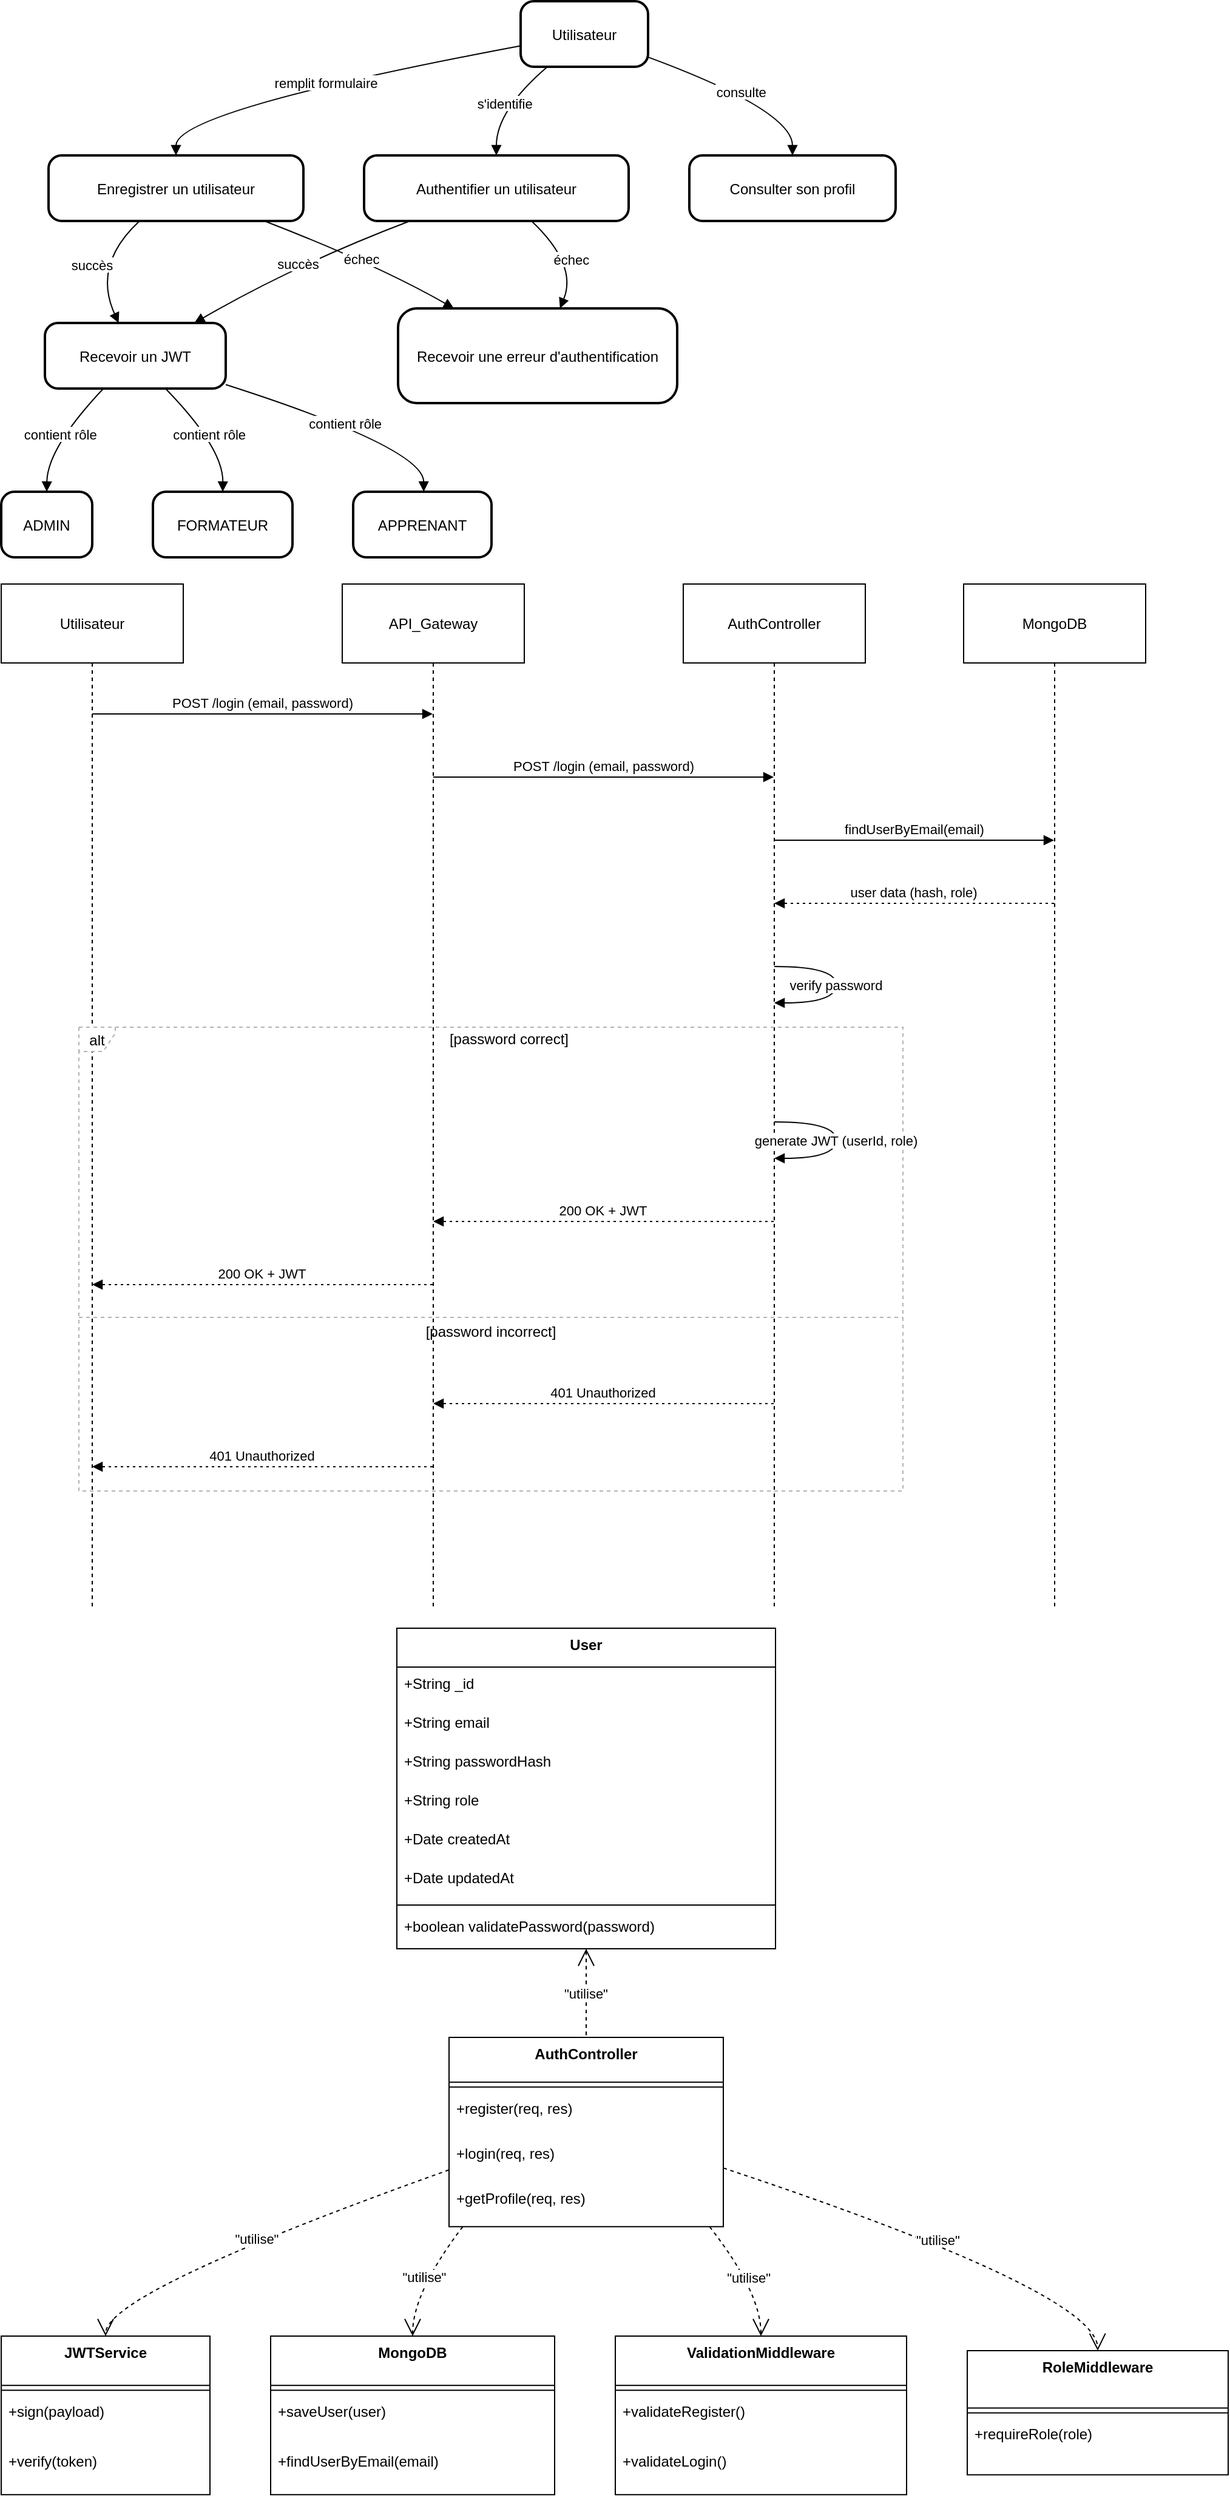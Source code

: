 <mxfile version="28.0.3">
  <diagram name="Page-1" id="VgGEWm7407OL9-sPw5FP">
    <mxGraphModel dx="3557" dy="1191" grid="1" gridSize="10" guides="1" tooltips="1" connect="1" arrows="1" fold="1" page="1" pageScale="1" pageWidth="827" pageHeight="1169" math="0" shadow="0">
      <root>
        <mxCell id="0" />
        <mxCell id="1" parent="0" />
        <mxCell id="seu4ykK82UJ5W9q59eQ0-123" value="Utilisateur" style="rounded=1;arcSize=20;strokeWidth=2" vertex="1" parent="1">
          <mxGeometry x="448" y="20" width="105" height="54" as="geometry" />
        </mxCell>
        <mxCell id="seu4ykK82UJ5W9q59eQ0-124" value="Enregistrer un utilisateur" style="rounded=1;arcSize=20;strokeWidth=2" vertex="1" parent="1">
          <mxGeometry x="59" y="147" width="210" height="54" as="geometry" />
        </mxCell>
        <mxCell id="seu4ykK82UJ5W9q59eQ0-125" value="Authentifier un utilisateur" style="rounded=1;arcSize=20;strokeWidth=2" vertex="1" parent="1">
          <mxGeometry x="319" y="147" width="218" height="54" as="geometry" />
        </mxCell>
        <mxCell id="seu4ykK82UJ5W9q59eQ0-126" value="Consulter son profil" style="rounded=1;arcSize=20;strokeWidth=2" vertex="1" parent="1">
          <mxGeometry x="587" y="147" width="170" height="54" as="geometry" />
        </mxCell>
        <mxCell id="seu4ykK82UJ5W9q59eQ0-127" value="ADMIN" style="rounded=1;arcSize=20;strokeWidth=2" vertex="1" parent="1">
          <mxGeometry x="20" y="424" width="75" height="54" as="geometry" />
        </mxCell>
        <mxCell id="seu4ykK82UJ5W9q59eQ0-128" value="FORMATEUR" style="rounded=1;arcSize=20;strokeWidth=2" vertex="1" parent="1">
          <mxGeometry x="145" y="424" width="115" height="54" as="geometry" />
        </mxCell>
        <mxCell id="seu4ykK82UJ5W9q59eQ0-129" value="APPRENANT" style="rounded=1;arcSize=20;strokeWidth=2" vertex="1" parent="1">
          <mxGeometry x="310" y="424" width="114" height="54" as="geometry" />
        </mxCell>
        <mxCell id="seu4ykK82UJ5W9q59eQ0-130" value="Recevoir un JWT" style="rounded=1;arcSize=20;strokeWidth=2" vertex="1" parent="1">
          <mxGeometry x="56" y="285" width="149" height="54" as="geometry" />
        </mxCell>
        <mxCell id="seu4ykK82UJ5W9q59eQ0-131" value="Recevoir une erreur d&#39;authentification" style="rounded=1;arcSize=20;strokeWidth=2" vertex="1" parent="1">
          <mxGeometry x="347" y="273" width="230" height="78" as="geometry" />
        </mxCell>
        <mxCell id="seu4ykK82UJ5W9q59eQ0-132" value="remplit formulaire" style="curved=1;startArrow=none;endArrow=block;exitX=0;exitY=0.68;entryX=0.5;entryY=-0.01;rounded=0;" edge="1" parent="1" source="seu4ykK82UJ5W9q59eQ0-123" target="seu4ykK82UJ5W9q59eQ0-124">
          <mxGeometry relative="1" as="geometry">
            <Array as="points">
              <mxPoint x="164" y="110" />
            </Array>
          </mxGeometry>
        </mxCell>
        <mxCell id="seu4ykK82UJ5W9q59eQ0-133" value="succès" style="curved=1;startArrow=none;endArrow=block;exitX=0.36;exitY=0.99;entryX=0.41;entryY=0.01;rounded=0;" edge="1" parent="1" source="seu4ykK82UJ5W9q59eQ0-124" target="seu4ykK82UJ5W9q59eQ0-130">
          <mxGeometry relative="1" as="geometry">
            <Array as="points">
              <mxPoint x="95" y="237" />
            </Array>
          </mxGeometry>
        </mxCell>
        <mxCell id="seu4ykK82UJ5W9q59eQ0-134" value="échec" style="curved=1;startArrow=none;endArrow=block;exitX=0.84;exitY=0.99;entryX=0.2;entryY=0;rounded=0;" edge="1" parent="1" source="seu4ykK82UJ5W9q59eQ0-124" target="seu4ykK82UJ5W9q59eQ0-131">
          <mxGeometry relative="1" as="geometry">
            <Array as="points">
              <mxPoint x="330" y="237" />
            </Array>
          </mxGeometry>
        </mxCell>
        <mxCell id="seu4ykK82UJ5W9q59eQ0-135" value="s&#39;identifie" style="curved=1;startArrow=none;endArrow=block;exitX=0.21;exitY=1;entryX=0.5;entryY=-0.01;rounded=0;" edge="1" parent="1" source="seu4ykK82UJ5W9q59eQ0-123" target="seu4ykK82UJ5W9q59eQ0-125">
          <mxGeometry relative="1" as="geometry">
            <Array as="points">
              <mxPoint x="428" y="110" />
            </Array>
          </mxGeometry>
        </mxCell>
        <mxCell id="seu4ykK82UJ5W9q59eQ0-136" value="succès" style="curved=1;startArrow=none;endArrow=block;exitX=0.18;exitY=0.99;entryX=0.82;entryY=0.01;rounded=0;" edge="1" parent="1" source="seu4ykK82UJ5W9q59eQ0-125" target="seu4ykK82UJ5W9q59eQ0-130">
          <mxGeometry relative="1" as="geometry">
            <Array as="points">
              <mxPoint x="262" y="237" />
            </Array>
          </mxGeometry>
        </mxCell>
        <mxCell id="seu4ykK82UJ5W9q59eQ0-137" value="échec" style="curved=1;startArrow=none;endArrow=block;exitX=0.63;exitY=0.99;entryX=0.58;entryY=0;rounded=0;" edge="1" parent="1" source="seu4ykK82UJ5W9q59eQ0-125" target="seu4ykK82UJ5W9q59eQ0-131">
          <mxGeometry relative="1" as="geometry">
            <Array as="points">
              <mxPoint x="495" y="237" />
            </Array>
          </mxGeometry>
        </mxCell>
        <mxCell id="seu4ykK82UJ5W9q59eQ0-138" value="consulte" style="curved=1;startArrow=none;endArrow=block;exitX=1.01;exitY=0.86;entryX=0.5;entryY=-0.01;rounded=0;" edge="1" parent="1" source="seu4ykK82UJ5W9q59eQ0-123" target="seu4ykK82UJ5W9q59eQ0-126">
          <mxGeometry relative="1" as="geometry">
            <Array as="points">
              <mxPoint x="672" y="110" />
            </Array>
          </mxGeometry>
        </mxCell>
        <mxCell id="seu4ykK82UJ5W9q59eQ0-139" value="contient rôle" style="curved=1;startArrow=none;endArrow=block;exitX=0.32;exitY=1.01;entryX=0.5;entryY=0;rounded=0;" edge="1" parent="1" source="seu4ykK82UJ5W9q59eQ0-130" target="seu4ykK82UJ5W9q59eQ0-127">
          <mxGeometry relative="1" as="geometry">
            <Array as="points">
              <mxPoint x="58" y="388" />
            </Array>
          </mxGeometry>
        </mxCell>
        <mxCell id="seu4ykK82UJ5W9q59eQ0-140" value="contient rôle" style="curved=1;startArrow=none;endArrow=block;exitX=0.67;exitY=1.01;entryX=0.5;entryY=0;rounded=0;" edge="1" parent="1" source="seu4ykK82UJ5W9q59eQ0-130" target="seu4ykK82UJ5W9q59eQ0-128">
          <mxGeometry relative="1" as="geometry">
            <Array as="points">
              <mxPoint x="203" y="388" />
            </Array>
          </mxGeometry>
        </mxCell>
        <mxCell id="seu4ykK82UJ5W9q59eQ0-141" value="contient rôle" style="curved=1;startArrow=none;endArrow=block;exitX=1;exitY=0.94;entryX=0.51;entryY=0;rounded=0;" edge="1" parent="1" source="seu4ykK82UJ5W9q59eQ0-130" target="seu4ykK82UJ5W9q59eQ0-129">
          <mxGeometry relative="1" as="geometry">
            <Array as="points">
              <mxPoint x="368" y="388" />
            </Array>
          </mxGeometry>
        </mxCell>
        <mxCell id="seu4ykK82UJ5W9q59eQ0-142" value="Utilisateur" style="shape=umlLifeline;perimeter=lifelinePerimeter;whiteSpace=wrap;container=1;dropTarget=0;collapsible=0;recursiveResize=0;outlineConnect=0;portConstraint=eastwest;newEdgeStyle={&quot;edgeStyle&quot;:&quot;elbowEdgeStyle&quot;,&quot;elbow&quot;:&quot;vertical&quot;,&quot;curved&quot;:0,&quot;rounded&quot;:0};size=65;" vertex="1" parent="1">
          <mxGeometry x="20" y="500" width="150" height="842" as="geometry" />
        </mxCell>
        <mxCell id="seu4ykK82UJ5W9q59eQ0-143" value="API_Gateway" style="shape=umlLifeline;perimeter=lifelinePerimeter;whiteSpace=wrap;container=1;dropTarget=0;collapsible=0;recursiveResize=0;outlineConnect=0;portConstraint=eastwest;newEdgeStyle={&quot;edgeStyle&quot;:&quot;elbowEdgeStyle&quot;,&quot;elbow&quot;:&quot;vertical&quot;,&quot;curved&quot;:0,&quot;rounded&quot;:0};size=65;" vertex="1" parent="1">
          <mxGeometry x="301" y="500" width="150" height="842" as="geometry" />
        </mxCell>
        <mxCell id="seu4ykK82UJ5W9q59eQ0-144" value="AuthController" style="shape=umlLifeline;perimeter=lifelinePerimeter;whiteSpace=wrap;container=1;dropTarget=0;collapsible=0;recursiveResize=0;outlineConnect=0;portConstraint=eastwest;newEdgeStyle={&quot;edgeStyle&quot;:&quot;elbowEdgeStyle&quot;,&quot;elbow&quot;:&quot;vertical&quot;,&quot;curved&quot;:0,&quot;rounded&quot;:0};size=65;" vertex="1" parent="1">
          <mxGeometry x="582" y="500" width="150" height="842" as="geometry" />
        </mxCell>
        <mxCell id="seu4ykK82UJ5W9q59eQ0-145" value="MongoDB" style="shape=umlLifeline;perimeter=lifelinePerimeter;whiteSpace=wrap;container=1;dropTarget=0;collapsible=0;recursiveResize=0;outlineConnect=0;portConstraint=eastwest;newEdgeStyle={&quot;edgeStyle&quot;:&quot;elbowEdgeStyle&quot;,&quot;elbow&quot;:&quot;vertical&quot;,&quot;curved&quot;:0,&quot;rounded&quot;:0};size=65;" vertex="1" parent="1">
          <mxGeometry x="813" y="500" width="150" height="842" as="geometry" />
        </mxCell>
        <mxCell id="seu4ykK82UJ5W9q59eQ0-146" value="alt" style="shape=umlFrame;dashed=1;pointerEvents=0;dropTarget=0;strokeColor=#B3B3B3;height=20;width=30" vertex="1" parent="1">
          <mxGeometry x="84" y="865" width="679" height="382" as="geometry" />
        </mxCell>
        <mxCell id="seu4ykK82UJ5W9q59eQ0-147" value="[password correct]" style="text;strokeColor=none;fillColor=none;align=center;verticalAlign=middle;whiteSpace=wrap;" vertex="1" parent="seu4ykK82UJ5W9q59eQ0-146">
          <mxGeometry x="30" width="649" height="20" as="geometry" />
        </mxCell>
        <mxCell id="seu4ykK82UJ5W9q59eQ0-148" value="[password incorrect]" style="shape=line;dashed=1;whiteSpace=wrap;verticalAlign=top;labelPosition=center;verticalLabelPosition=middle;align=center;strokeColor=#B3B3B3;" vertex="1" parent="seu4ykK82UJ5W9q59eQ0-146">
          <mxGeometry y="237" width="679" height="4" as="geometry" />
        </mxCell>
        <mxCell id="seu4ykK82UJ5W9q59eQ0-149" value="POST /login (email, password)" style="verticalAlign=bottom;edgeStyle=elbowEdgeStyle;elbow=vertical;curved=0;rounded=0;endArrow=block;" edge="1" parent="1" source="seu4ykK82UJ5W9q59eQ0-142" target="seu4ykK82UJ5W9q59eQ0-143">
          <mxGeometry relative="1" as="geometry">
            <Array as="points">
              <mxPoint x="244" y="607" />
            </Array>
          </mxGeometry>
        </mxCell>
        <mxCell id="seu4ykK82UJ5W9q59eQ0-150" value="POST /login (email, password)" style="verticalAlign=bottom;edgeStyle=elbowEdgeStyle;elbow=vertical;curved=0;rounded=0;endArrow=block;" edge="1" parent="1" source="seu4ykK82UJ5W9q59eQ0-143" target="seu4ykK82UJ5W9q59eQ0-144">
          <mxGeometry relative="1" as="geometry">
            <Array as="points">
              <mxPoint x="525" y="659" />
            </Array>
          </mxGeometry>
        </mxCell>
        <mxCell id="seu4ykK82UJ5W9q59eQ0-151" value="findUserByEmail(email)" style="verticalAlign=bottom;edgeStyle=elbowEdgeStyle;elbow=vertical;curved=0;rounded=0;endArrow=block;" edge="1" parent="1" source="seu4ykK82UJ5W9q59eQ0-144" target="seu4ykK82UJ5W9q59eQ0-145">
          <mxGeometry relative="1" as="geometry">
            <Array as="points">
              <mxPoint x="781" y="711" />
            </Array>
          </mxGeometry>
        </mxCell>
        <mxCell id="seu4ykK82UJ5W9q59eQ0-152" value="user data (hash, role)" style="verticalAlign=bottom;edgeStyle=elbowEdgeStyle;elbow=vertical;curved=0;rounded=0;dashed=1;dashPattern=2 3;endArrow=block;" edge="1" parent="1" source="seu4ykK82UJ5W9q59eQ0-145" target="seu4ykK82UJ5W9q59eQ0-144">
          <mxGeometry relative="1" as="geometry">
            <Array as="points">
              <mxPoint x="784" y="763" />
            </Array>
          </mxGeometry>
        </mxCell>
        <mxCell id="seu4ykK82UJ5W9q59eQ0-153" value="verify password" style="curved=1;endArrow=block;rounded=0;" edge="1" parent="1" source="seu4ykK82UJ5W9q59eQ0-144" target="seu4ykK82UJ5W9q59eQ0-144">
          <mxGeometry relative="1" as="geometry">
            <Array as="points">
              <mxPoint x="708" y="815" />
              <mxPoint x="708" y="845" />
            </Array>
          </mxGeometry>
        </mxCell>
        <mxCell id="seu4ykK82UJ5W9q59eQ0-154" value="generate JWT (userId, role)" style="curved=1;endArrow=block;rounded=0;" edge="1" parent="1" source="seu4ykK82UJ5W9q59eQ0-144" target="seu4ykK82UJ5W9q59eQ0-144">
          <mxGeometry relative="1" as="geometry">
            <Array as="points">
              <mxPoint x="708" y="943" />
              <mxPoint x="708" y="973" />
            </Array>
          </mxGeometry>
        </mxCell>
        <mxCell id="seu4ykK82UJ5W9q59eQ0-155" value="200 OK + JWT" style="verticalAlign=bottom;edgeStyle=elbowEdgeStyle;elbow=vertical;curved=0;rounded=0;dashed=1;dashPattern=2 3;endArrow=block;" edge="1" parent="1" source="seu4ykK82UJ5W9q59eQ0-144" target="seu4ykK82UJ5W9q59eQ0-143">
          <mxGeometry relative="1" as="geometry">
            <Array as="points">
              <mxPoint x="528" y="1025" />
            </Array>
          </mxGeometry>
        </mxCell>
        <mxCell id="seu4ykK82UJ5W9q59eQ0-156" value="200 OK + JWT" style="verticalAlign=bottom;edgeStyle=elbowEdgeStyle;elbow=vertical;curved=0;rounded=0;dashed=1;dashPattern=2 3;endArrow=block;" edge="1" parent="1" source="seu4ykK82UJ5W9q59eQ0-143" target="seu4ykK82UJ5W9q59eQ0-142">
          <mxGeometry relative="1" as="geometry">
            <Array as="points">
              <mxPoint x="247" y="1077" />
            </Array>
          </mxGeometry>
        </mxCell>
        <mxCell id="seu4ykK82UJ5W9q59eQ0-157" value="401 Unauthorized" style="verticalAlign=bottom;edgeStyle=elbowEdgeStyle;elbow=vertical;curved=0;rounded=0;dashed=1;dashPattern=2 3;endArrow=block;" edge="1" parent="1" source="seu4ykK82UJ5W9q59eQ0-144" target="seu4ykK82UJ5W9q59eQ0-143">
          <mxGeometry relative="1" as="geometry">
            <Array as="points">
              <mxPoint x="528" y="1175" />
            </Array>
          </mxGeometry>
        </mxCell>
        <mxCell id="seu4ykK82UJ5W9q59eQ0-158" value="401 Unauthorized" style="verticalAlign=bottom;edgeStyle=elbowEdgeStyle;elbow=vertical;curved=0;rounded=0;dashed=1;dashPattern=2 3;endArrow=block;" edge="1" parent="1" source="seu4ykK82UJ5W9q59eQ0-143" target="seu4ykK82UJ5W9q59eQ0-142">
          <mxGeometry relative="1" as="geometry">
            <Array as="points">
              <mxPoint x="247" y="1227" />
            </Array>
          </mxGeometry>
        </mxCell>
        <mxCell id="seu4ykK82UJ5W9q59eQ0-159" value="User" style="swimlane;fontStyle=1;align=center;verticalAlign=top;childLayout=stackLayout;horizontal=1;startSize=32;horizontalStack=0;resizeParent=1;resizeParentMax=0;resizeLast=0;collapsible=0;marginBottom=0;" vertex="1" parent="1">
          <mxGeometry x="346" y="1360" width="312" height="264" as="geometry" />
        </mxCell>
        <mxCell id="seu4ykK82UJ5W9q59eQ0-160" value="+String _id" style="text;strokeColor=none;fillColor=none;align=left;verticalAlign=top;spacingLeft=4;spacingRight=4;overflow=hidden;rotatable=0;points=[[0,0.5],[1,0.5]];portConstraint=eastwest;" vertex="1" parent="seu4ykK82UJ5W9q59eQ0-159">
          <mxGeometry y="32" width="312" height="32" as="geometry" />
        </mxCell>
        <mxCell id="seu4ykK82UJ5W9q59eQ0-161" value="+String email" style="text;strokeColor=none;fillColor=none;align=left;verticalAlign=top;spacingLeft=4;spacingRight=4;overflow=hidden;rotatable=0;points=[[0,0.5],[1,0.5]];portConstraint=eastwest;" vertex="1" parent="seu4ykK82UJ5W9q59eQ0-159">
          <mxGeometry y="64" width="312" height="32" as="geometry" />
        </mxCell>
        <mxCell id="seu4ykK82UJ5W9q59eQ0-162" value="+String passwordHash" style="text;strokeColor=none;fillColor=none;align=left;verticalAlign=top;spacingLeft=4;spacingRight=4;overflow=hidden;rotatable=0;points=[[0,0.5],[1,0.5]];portConstraint=eastwest;" vertex="1" parent="seu4ykK82UJ5W9q59eQ0-159">
          <mxGeometry y="96" width="312" height="32" as="geometry" />
        </mxCell>
        <mxCell id="seu4ykK82UJ5W9q59eQ0-163" value="+String role" style="text;strokeColor=none;fillColor=none;align=left;verticalAlign=top;spacingLeft=4;spacingRight=4;overflow=hidden;rotatable=0;points=[[0,0.5],[1,0.5]];portConstraint=eastwest;" vertex="1" parent="seu4ykK82UJ5W9q59eQ0-159">
          <mxGeometry y="128" width="312" height="32" as="geometry" />
        </mxCell>
        <mxCell id="seu4ykK82UJ5W9q59eQ0-164" value="+Date createdAt" style="text;strokeColor=none;fillColor=none;align=left;verticalAlign=top;spacingLeft=4;spacingRight=4;overflow=hidden;rotatable=0;points=[[0,0.5],[1,0.5]];portConstraint=eastwest;" vertex="1" parent="seu4ykK82UJ5W9q59eQ0-159">
          <mxGeometry y="160" width="312" height="32" as="geometry" />
        </mxCell>
        <mxCell id="seu4ykK82UJ5W9q59eQ0-165" value="+Date updatedAt" style="text;strokeColor=none;fillColor=none;align=left;verticalAlign=top;spacingLeft=4;spacingRight=4;overflow=hidden;rotatable=0;points=[[0,0.5],[1,0.5]];portConstraint=eastwest;" vertex="1" parent="seu4ykK82UJ5W9q59eQ0-159">
          <mxGeometry y="192" width="312" height="32" as="geometry" />
        </mxCell>
        <mxCell id="seu4ykK82UJ5W9q59eQ0-166" style="line;strokeWidth=1;fillColor=none;align=left;verticalAlign=middle;spacingTop=-1;spacingLeft=3;spacingRight=3;rotatable=0;labelPosition=right;points=[];portConstraint=eastwest;strokeColor=inherit;" vertex="1" parent="seu4ykK82UJ5W9q59eQ0-159">
          <mxGeometry y="224" width="312" height="8" as="geometry" />
        </mxCell>
        <mxCell id="seu4ykK82UJ5W9q59eQ0-167" value="+boolean validatePassword(password)" style="text;strokeColor=none;fillColor=none;align=left;verticalAlign=top;spacingLeft=4;spacingRight=4;overflow=hidden;rotatable=0;points=[[0,0.5],[1,0.5]];portConstraint=eastwest;" vertex="1" parent="seu4ykK82UJ5W9q59eQ0-159">
          <mxGeometry y="232" width="312" height="32" as="geometry" />
        </mxCell>
        <mxCell id="seu4ykK82UJ5W9q59eQ0-168" value="AuthController" style="swimlane;fontStyle=1;align=center;verticalAlign=top;childLayout=stackLayout;horizontal=1;startSize=36.889;horizontalStack=0;resizeParent=1;resizeParentMax=0;resizeLast=0;collapsible=0;marginBottom=0;" vertex="1" parent="1">
          <mxGeometry x="389" y="1697" width="226" height="155.889" as="geometry" />
        </mxCell>
        <mxCell id="seu4ykK82UJ5W9q59eQ0-169" style="line;strokeWidth=1;fillColor=none;align=left;verticalAlign=middle;spacingTop=-1;spacingLeft=3;spacingRight=3;rotatable=0;labelPosition=right;points=[];portConstraint=eastwest;strokeColor=inherit;" vertex="1" parent="seu4ykK82UJ5W9q59eQ0-168">
          <mxGeometry y="36.889" width="226" height="8" as="geometry" />
        </mxCell>
        <mxCell id="seu4ykK82UJ5W9q59eQ0-170" value="+register(req, res)" style="text;strokeColor=none;fillColor=none;align=left;verticalAlign=top;spacingLeft=4;spacingRight=4;overflow=hidden;rotatable=0;points=[[0,0.5],[1,0.5]];portConstraint=eastwest;" vertex="1" parent="seu4ykK82UJ5W9q59eQ0-168">
          <mxGeometry y="44.889" width="226" height="37" as="geometry" />
        </mxCell>
        <mxCell id="seu4ykK82UJ5W9q59eQ0-171" value="+login(req, res)" style="text;strokeColor=none;fillColor=none;align=left;verticalAlign=top;spacingLeft=4;spacingRight=4;overflow=hidden;rotatable=0;points=[[0,0.5],[1,0.5]];portConstraint=eastwest;" vertex="1" parent="seu4ykK82UJ5W9q59eQ0-168">
          <mxGeometry y="81.889" width="226" height="37" as="geometry" />
        </mxCell>
        <mxCell id="seu4ykK82UJ5W9q59eQ0-172" value="+getProfile(req, res)" style="text;strokeColor=none;fillColor=none;align=left;verticalAlign=top;spacingLeft=4;spacingRight=4;overflow=hidden;rotatable=0;points=[[0,0.5],[1,0.5]];portConstraint=eastwest;" vertex="1" parent="seu4ykK82UJ5W9q59eQ0-168">
          <mxGeometry y="118.889" width="226" height="37" as="geometry" />
        </mxCell>
        <mxCell id="seu4ykK82UJ5W9q59eQ0-173" value="JWTService" style="swimlane;fontStyle=1;align=center;verticalAlign=top;childLayout=stackLayout;horizontal=1;startSize=40.571;horizontalStack=0;resizeParent=1;resizeParentMax=0;resizeLast=0;collapsible=0;marginBottom=0;" vertex="1" parent="1">
          <mxGeometry x="20" y="1943" width="172" height="130.571" as="geometry" />
        </mxCell>
        <mxCell id="seu4ykK82UJ5W9q59eQ0-174" style="line;strokeWidth=1;fillColor=none;align=left;verticalAlign=middle;spacingTop=-1;spacingLeft=3;spacingRight=3;rotatable=0;labelPosition=right;points=[];portConstraint=eastwest;strokeColor=inherit;" vertex="1" parent="seu4ykK82UJ5W9q59eQ0-173">
          <mxGeometry y="40.571" width="172" height="8" as="geometry" />
        </mxCell>
        <mxCell id="seu4ykK82UJ5W9q59eQ0-175" value="+sign(payload)" style="text;strokeColor=none;fillColor=none;align=left;verticalAlign=top;spacingLeft=4;spacingRight=4;overflow=hidden;rotatable=0;points=[[0,0.5],[1,0.5]];portConstraint=eastwest;" vertex="1" parent="seu4ykK82UJ5W9q59eQ0-173">
          <mxGeometry y="48.571" width="172" height="41" as="geometry" />
        </mxCell>
        <mxCell id="seu4ykK82UJ5W9q59eQ0-176" value="+verify(token)" style="text;strokeColor=none;fillColor=none;align=left;verticalAlign=top;spacingLeft=4;spacingRight=4;overflow=hidden;rotatable=0;points=[[0,0.5],[1,0.5]];portConstraint=eastwest;" vertex="1" parent="seu4ykK82UJ5W9q59eQ0-173">
          <mxGeometry y="89.571" width="172" height="41" as="geometry" />
        </mxCell>
        <mxCell id="seu4ykK82UJ5W9q59eQ0-177" value="RoleMiddleware" style="swimlane;fontStyle=1;align=center;verticalAlign=top;childLayout=stackLayout;horizontal=1;startSize=47.2;horizontalStack=0;resizeParent=1;resizeParentMax=0;resizeLast=0;collapsible=0;marginBottom=0;" vertex="1" parent="1">
          <mxGeometry x="816" y="1955" width="215" height="102.2" as="geometry" />
        </mxCell>
        <mxCell id="seu4ykK82UJ5W9q59eQ0-178" style="line;strokeWidth=1;fillColor=none;align=left;verticalAlign=middle;spacingTop=-1;spacingLeft=3;spacingRight=3;rotatable=0;labelPosition=right;points=[];portConstraint=eastwest;strokeColor=inherit;" vertex="1" parent="seu4ykK82UJ5W9q59eQ0-177">
          <mxGeometry y="47.2" width="215" height="8" as="geometry" />
        </mxCell>
        <mxCell id="seu4ykK82UJ5W9q59eQ0-179" value="+requireRole(role)" style="text;strokeColor=none;fillColor=none;align=left;verticalAlign=top;spacingLeft=4;spacingRight=4;overflow=hidden;rotatable=0;points=[[0,0.5],[1,0.5]];portConstraint=eastwest;" vertex="1" parent="seu4ykK82UJ5W9q59eQ0-177">
          <mxGeometry y="55.2" width="215" height="47" as="geometry" />
        </mxCell>
        <mxCell id="seu4ykK82UJ5W9q59eQ0-180" value="ValidationMiddleware" style="swimlane;fontStyle=1;align=center;verticalAlign=top;childLayout=stackLayout;horizontal=1;startSize=40.571;horizontalStack=0;resizeParent=1;resizeParentMax=0;resizeLast=0;collapsible=0;marginBottom=0;" vertex="1" parent="1">
          <mxGeometry x="526" y="1943" width="240" height="130.571" as="geometry" />
        </mxCell>
        <mxCell id="seu4ykK82UJ5W9q59eQ0-181" style="line;strokeWidth=1;fillColor=none;align=left;verticalAlign=middle;spacingTop=-1;spacingLeft=3;spacingRight=3;rotatable=0;labelPosition=right;points=[];portConstraint=eastwest;strokeColor=inherit;" vertex="1" parent="seu4ykK82UJ5W9q59eQ0-180">
          <mxGeometry y="40.571" width="240" height="8" as="geometry" />
        </mxCell>
        <mxCell id="seu4ykK82UJ5W9q59eQ0-182" value="+validateRegister()" style="text;strokeColor=none;fillColor=none;align=left;verticalAlign=top;spacingLeft=4;spacingRight=4;overflow=hidden;rotatable=0;points=[[0,0.5],[1,0.5]];portConstraint=eastwest;" vertex="1" parent="seu4ykK82UJ5W9q59eQ0-180">
          <mxGeometry y="48.571" width="240" height="41" as="geometry" />
        </mxCell>
        <mxCell id="seu4ykK82UJ5W9q59eQ0-183" value="+validateLogin()" style="text;strokeColor=none;fillColor=none;align=left;verticalAlign=top;spacingLeft=4;spacingRight=4;overflow=hidden;rotatable=0;points=[[0,0.5],[1,0.5]];portConstraint=eastwest;" vertex="1" parent="seu4ykK82UJ5W9q59eQ0-180">
          <mxGeometry y="89.571" width="240" height="41" as="geometry" />
        </mxCell>
        <mxCell id="seu4ykK82UJ5W9q59eQ0-184" value="MongoDB" style="swimlane;fontStyle=1;align=center;verticalAlign=top;childLayout=stackLayout;horizontal=1;startSize=40.571;horizontalStack=0;resizeParent=1;resizeParentMax=0;resizeLast=0;collapsible=0;marginBottom=0;" vertex="1" parent="1">
          <mxGeometry x="242" y="1943" width="234" height="130.571" as="geometry" />
        </mxCell>
        <mxCell id="seu4ykK82UJ5W9q59eQ0-185" style="line;strokeWidth=1;fillColor=none;align=left;verticalAlign=middle;spacingTop=-1;spacingLeft=3;spacingRight=3;rotatable=0;labelPosition=right;points=[];portConstraint=eastwest;strokeColor=inherit;" vertex="1" parent="seu4ykK82UJ5W9q59eQ0-184">
          <mxGeometry y="40.571" width="234" height="8" as="geometry" />
        </mxCell>
        <mxCell id="seu4ykK82UJ5W9q59eQ0-186" value="+saveUser(user)" style="text;strokeColor=none;fillColor=none;align=left;verticalAlign=top;spacingLeft=4;spacingRight=4;overflow=hidden;rotatable=0;points=[[0,0.5],[1,0.5]];portConstraint=eastwest;" vertex="1" parent="seu4ykK82UJ5W9q59eQ0-184">
          <mxGeometry y="48.571" width="234" height="41" as="geometry" />
        </mxCell>
        <mxCell id="seu4ykK82UJ5W9q59eQ0-187" value="+findUserByEmail(email)" style="text;strokeColor=none;fillColor=none;align=left;verticalAlign=top;spacingLeft=4;spacingRight=4;overflow=hidden;rotatable=0;points=[[0,0.5],[1,0.5]];portConstraint=eastwest;" vertex="1" parent="seu4ykK82UJ5W9q59eQ0-184">
          <mxGeometry y="89.571" width="234" height="41" as="geometry" />
        </mxCell>
        <mxCell id="seu4ykK82UJ5W9q59eQ0-188" value="&quot;utilise&quot;" style="curved=1;dashed=1;startArrow=open;startSize=12;endArrow=none;exitX=0.5;exitY=1;entryX=0.5;entryY=0;rounded=0;" edge="1" parent="1" source="seu4ykK82UJ5W9q59eQ0-159" target="seu4ykK82UJ5W9q59eQ0-168">
          <mxGeometry relative="1" as="geometry">
            <Array as="points" />
          </mxGeometry>
        </mxCell>
        <mxCell id="seu4ykK82UJ5W9q59eQ0-189" value="&quot;utilise&quot;" style="curved=1;dashed=1;startArrow=none;endArrow=open;endSize=12;exitX=0;exitY=0.7;entryX=0.5;entryY=0;rounded=0;" edge="1" parent="1" source="seu4ykK82UJ5W9q59eQ0-168" target="seu4ykK82UJ5W9q59eQ0-173">
          <mxGeometry relative="1" as="geometry">
            <Array as="points">
              <mxPoint x="106" y="1907" />
            </Array>
          </mxGeometry>
        </mxCell>
        <mxCell id="seu4ykK82UJ5W9q59eQ0-190" value="&quot;utilise&quot;" style="curved=1;dashed=1;startArrow=none;endArrow=open;endSize=12;exitX=0.05;exitY=1;entryX=0.5;entryY=0;rounded=0;" edge="1" parent="1" source="seu4ykK82UJ5W9q59eQ0-168" target="seu4ykK82UJ5W9q59eQ0-184">
          <mxGeometry relative="1" as="geometry">
            <Array as="points">
              <mxPoint x="359" y="1907" />
            </Array>
          </mxGeometry>
        </mxCell>
        <mxCell id="seu4ykK82UJ5W9q59eQ0-191" value="&quot;utilise&quot;" style="curved=1;dashed=1;startArrow=none;endArrow=open;endSize=12;exitX=0.95;exitY=1;entryX=0.5;entryY=0;rounded=0;" edge="1" parent="1" source="seu4ykK82UJ5W9q59eQ0-168" target="seu4ykK82UJ5W9q59eQ0-180">
          <mxGeometry relative="1" as="geometry">
            <Array as="points">
              <mxPoint x="646" y="1907" />
            </Array>
          </mxGeometry>
        </mxCell>
        <mxCell id="seu4ykK82UJ5W9q59eQ0-192" value="&quot;utilise&quot;" style="curved=1;dashed=1;startArrow=none;endArrow=open;endSize=12;exitX=1;exitY=0.69;entryX=0.5;entryY=0;rounded=0;" edge="1" parent="1" source="seu4ykK82UJ5W9q59eQ0-168" target="seu4ykK82UJ5W9q59eQ0-177">
          <mxGeometry relative="1" as="geometry">
            <Array as="points">
              <mxPoint x="923" y="1907" />
            </Array>
          </mxGeometry>
        </mxCell>
      </root>
    </mxGraphModel>
  </diagram>
</mxfile>
